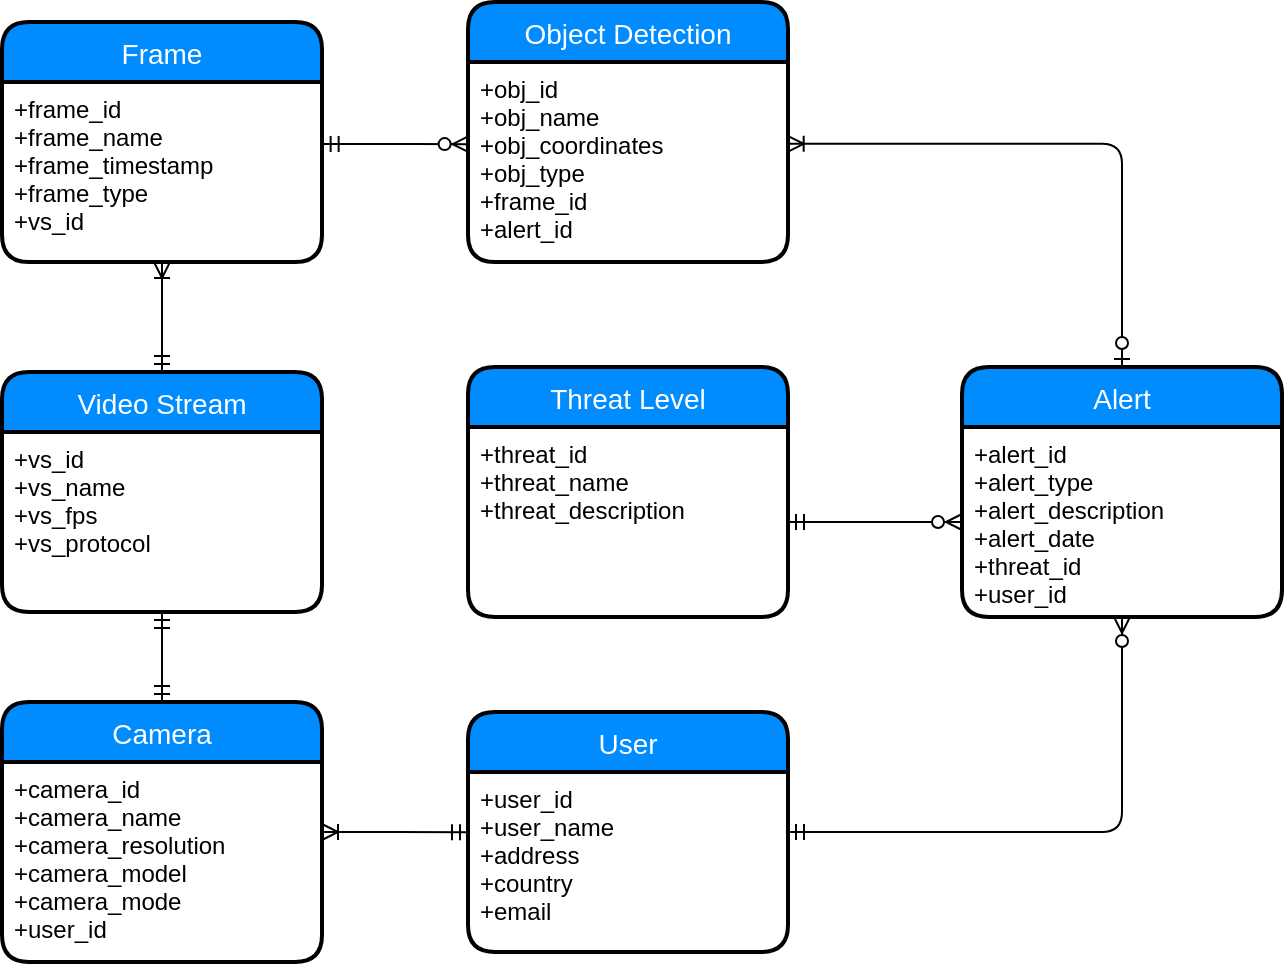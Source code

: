 <mxfile version="12.3.2" type="device" pages="2"><diagram id="tup74uOIpuLnv1wJr0i5" name="Database_Analysis"><mxGraphModel dx="2591" dy="2476" grid="1" gridSize="10" guides="1" tooltips="1" connect="1" arrows="1" fold="1" page="1" pageScale="1" pageWidth="1169" pageHeight="827" background="none" math="0" shadow="0"><root><mxCell id="0"/><mxCell id="1" parent="0"/><mxCell id="7aXt8CttHGNvfxmCszqz-5" value="Object Detection" style="swimlane;childLayout=stackLayout;horizontal=1;startSize=30;horizontalStack=0;fillColor=#008cff;fontColor=#FFFFFF;rounded=1;fontSize=14;fontStyle=0;strokeWidth=2;resizeParent=0;resizeLast=1;shadow=0;dashed=0;align=center;" parent="1" vertex="1"><mxGeometry x="-667" y="-1180" width="160" height="130" as="geometry"/></mxCell><mxCell id="7aXt8CttHGNvfxmCszqz-6" value="+obj_id&#10;+obj_name&#10;+obj_coordinates&#10;+obj_type&#10;+frame_id&#10;+alert_id" style="align=left;strokeColor=none;fillColor=none;spacingLeft=4;fontSize=12;verticalAlign=top;resizable=0;rotatable=0;part=1;" parent="7aXt8CttHGNvfxmCszqz-5" vertex="1"><mxGeometry y="30" width="160" height="100" as="geometry"/></mxCell><mxCell id="7aXt8CttHGNvfxmCszqz-19" style="edgeStyle=orthogonalEdgeStyle;rounded=0;orthogonalLoop=1;jettySize=auto;html=1;exitX=1;exitY=0.5;exitDx=0;exitDy=0;entryX=0;entryY=0.335;entryDx=0;entryDy=0;entryPerimeter=0;startArrow=ERoneToMany;startFill=0;endArrow=ERmandOne;endFill=0;" parent="1" source="7aXt8CttHGNvfxmCszqz-7" target="7aXt8CttHGNvfxmCszqz-12" edge="1"><mxGeometry relative="1" as="geometry"/></mxCell><mxCell id="7aXt8CttHGNvfxmCszqz-7" value="Camera" style="swimlane;childLayout=stackLayout;horizontal=1;startSize=30;horizontalStack=0;fillColor=#008cff;fontColor=#FFFFFF;rounded=1;fontSize=14;fontStyle=0;strokeWidth=2;resizeParent=0;resizeLast=1;shadow=0;dashed=0;align=center;" parent="1" vertex="1"><mxGeometry x="-900" y="-830" width="160" height="130" as="geometry"/></mxCell><mxCell id="7aXt8CttHGNvfxmCszqz-8" value="+camera_id&#10;+camera_name&#10;+camera_resolution&#10;+camera_model&#10;+camera_mode&#10;+user_id" style="align=left;strokeColor=none;fillColor=none;spacingLeft=4;fontSize=12;verticalAlign=top;resizable=0;rotatable=0;part=1;" parent="7aXt8CttHGNvfxmCszqz-7" vertex="1"><mxGeometry y="30" width="160" height="100" as="geometry"/></mxCell><mxCell id="7aXt8CttHGNvfxmCszqz-30" style="edgeStyle=elbowEdgeStyle;rounded=1;orthogonalLoop=1;jettySize=auto;html=1;startArrow=ERmandOne;startFill=0;endArrow=ERzeroToMany;endFill=1;exitX=1.002;exitY=0.344;exitDx=0;exitDy=0;entryX=0.002;entryY=0.411;entryDx=0;entryDy=0;exitPerimeter=0;entryPerimeter=0;" parent="1" source="7aXt8CttHGNvfxmCszqz-10" target="7aXt8CttHGNvfxmCszqz-6" edge="1"><mxGeometry relative="1" as="geometry"><mxPoint x="-757" y="-1110" as="sourcePoint"/><mxPoint x="-667" y="-1115" as="targetPoint"/></mxGeometry></mxCell><mxCell id="7aXt8CttHGNvfxmCszqz-9" value="Frame" style="swimlane;childLayout=stackLayout;horizontal=1;startSize=30;horizontalStack=0;fillColor=#008cff;fontColor=#FFFFFF;rounded=1;fontSize=14;fontStyle=0;strokeWidth=2;resizeParent=0;resizeLast=1;shadow=0;dashed=0;align=center;" parent="1" vertex="1"><mxGeometry x="-900" y="-1170" width="160" height="120" as="geometry"/></mxCell><mxCell id="7aXt8CttHGNvfxmCszqz-10" value="+frame_id&#10;+frame_name&#10;+frame_timestamp&#10;+frame_type&#10;+vs_id" style="align=left;strokeColor=none;fillColor=none;spacingLeft=4;fontSize=12;verticalAlign=top;resizable=0;rotatable=0;part=1;" parent="7aXt8CttHGNvfxmCszqz-9" vertex="1"><mxGeometry y="30" width="160" height="90" as="geometry"/></mxCell><mxCell id="7aXt8CttHGNvfxmCszqz-36" style="edgeStyle=orthogonalEdgeStyle;rounded=1;orthogonalLoop=1;jettySize=auto;html=1;exitX=1;exitY=0.5;exitDx=0;exitDy=0;entryX=0.5;entryY=1;entryDx=0;entryDy=0;startArrow=ERmandOne;startFill=0;endArrow=ERzeroToMany;endFill=1;fontColor=#FF3333;" parent="1" source="7aXt8CttHGNvfxmCszqz-11" target="7aXt8CttHGNvfxmCszqz-16" edge="1"><mxGeometry relative="1" as="geometry"><Array as="points"><mxPoint x="-340" y="-765"/></Array></mxGeometry></mxCell><mxCell id="7aXt8CttHGNvfxmCszqz-11" value="User" style="swimlane;childLayout=stackLayout;horizontal=1;startSize=30;horizontalStack=0;fillColor=#008cff;fontColor=#FFFFFF;rounded=1;fontSize=14;fontStyle=0;strokeWidth=2;resizeParent=0;resizeLast=1;shadow=0;dashed=0;align=center;" parent="1" vertex="1"><mxGeometry x="-667" y="-825" width="160" height="120" as="geometry"/></mxCell><mxCell id="7aXt8CttHGNvfxmCszqz-12" value="+user_id&#10;+user_name&#10;+address&#10;+country&#10;+email" style="align=left;strokeColor=none;fillColor=none;spacingLeft=4;fontSize=12;verticalAlign=top;resizable=0;rotatable=0;part=1;" parent="7aXt8CttHGNvfxmCszqz-11" vertex="1"><mxGeometry y="30" width="160" height="90" as="geometry"/></mxCell><mxCell id="7aXt8CttHGNvfxmCszqz-32" style="edgeStyle=orthogonalEdgeStyle;rounded=1;orthogonalLoop=1;jettySize=auto;html=1;exitX=0.5;exitY=0;exitDx=0;exitDy=0;entryX=0.999;entryY=0.409;entryDx=0;entryDy=0;startArrow=ERzeroToOne;startFill=1;endArrow=ERoneToMany;endFill=0;fontColor=#FF3333;entryPerimeter=0;" parent="1" source="7aXt8CttHGNvfxmCszqz-15" target="7aXt8CttHGNvfxmCszqz-6" edge="1"><mxGeometry relative="1" as="geometry"><Array as="points"><mxPoint x="-340" y="-1109"/></Array></mxGeometry></mxCell><mxCell id="7aXt8CttHGNvfxmCszqz-15" value="Alert" style="swimlane;childLayout=stackLayout;horizontal=1;startSize=30;horizontalStack=0;fillColor=#008cff;fontColor=#FFFFFF;rounded=1;fontSize=14;fontStyle=0;strokeWidth=2;resizeParent=0;resizeLast=1;shadow=0;dashed=0;align=center;" parent="1" vertex="1"><mxGeometry x="-420" y="-997.5" width="160" height="125" as="geometry"/></mxCell><mxCell id="7aXt8CttHGNvfxmCszqz-16" value="+alert_id&#10;+alert_type&#10;+alert_description&#10;+alert_date&#10;+threat_id&#10;+user_id" style="align=left;strokeColor=none;fillColor=none;spacingLeft=4;fontSize=12;verticalAlign=top;resizable=0;rotatable=0;part=1;" parent="7aXt8CttHGNvfxmCszqz-15" vertex="1"><mxGeometry y="30" width="160" height="95" as="geometry"/></mxCell><mxCell id="7aXt8CttHGNvfxmCszqz-17" value="Threat Level" style="swimlane;childLayout=stackLayout;horizontal=1;startSize=30;horizontalStack=0;fillColor=#008cff;fontColor=#FFFFFF;rounded=1;fontSize=14;fontStyle=0;strokeWidth=2;resizeParent=0;resizeLast=1;shadow=0;dashed=0;align=center;" parent="1" vertex="1"><mxGeometry x="-667" y="-997.5" width="160" height="125" as="geometry"/></mxCell><mxCell id="7aXt8CttHGNvfxmCszqz-18" value="+threat_id&#10;+threat_name&#10;+threat_description" style="align=left;strokeColor=none;fillColor=none;spacingLeft=4;fontSize=12;verticalAlign=top;resizable=0;rotatable=0;part=1;" parent="7aXt8CttHGNvfxmCszqz-17" vertex="1"><mxGeometry y="30" width="160" height="95" as="geometry"/></mxCell><mxCell id="7aXt8CttHGNvfxmCszqz-27" style="edgeStyle=orthogonalEdgeStyle;rounded=0;orthogonalLoop=1;jettySize=auto;html=1;exitX=0.5;exitY=0;exitDx=0;exitDy=0;entryX=0.5;entryY=1;entryDx=0;entryDy=0;startArrow=ERmandOne;startFill=0;endArrow=ERoneToMany;endFill=0;" parent="1" source="7aXt8CttHGNvfxmCszqz-20" target="7aXt8CttHGNvfxmCszqz-10" edge="1"><mxGeometry relative="1" as="geometry"/></mxCell><mxCell id="7aXt8CttHGNvfxmCszqz-20" value="Video Stream" style="swimlane;childLayout=stackLayout;horizontal=1;startSize=30;horizontalStack=0;fillColor=#008cff;fontColor=#FFFFFF;rounded=1;fontSize=14;fontStyle=0;strokeWidth=2;resizeParent=0;resizeLast=1;shadow=0;dashed=0;align=center;" parent="1" vertex="1"><mxGeometry x="-900" y="-995" width="160" height="120" as="geometry"/></mxCell><mxCell id="7aXt8CttHGNvfxmCszqz-21" value="+vs_id&#10;+vs_name&#10;+vs_fps&#10;+vs_protocol" style="align=left;strokeColor=none;fillColor=none;spacingLeft=4;fontSize=12;verticalAlign=top;resizable=0;rotatable=0;part=1;" parent="7aXt8CttHGNvfxmCszqz-20" vertex="1"><mxGeometry y="30" width="160" height="90" as="geometry"/></mxCell><mxCell id="7aXt8CttHGNvfxmCszqz-22" style="edgeStyle=orthogonalEdgeStyle;rounded=0;orthogonalLoop=1;jettySize=auto;html=1;exitX=0.5;exitY=1;exitDx=0;exitDy=0;entryX=0.5;entryY=0;entryDx=0;entryDy=0;startArrow=ERmandOne;startFill=0;endArrow=ERmandOne;endFill=0;" parent="1" source="7aXt8CttHGNvfxmCszqz-21" target="7aXt8CttHGNvfxmCszqz-7" edge="1"><mxGeometry relative="1" as="geometry"/></mxCell><mxCell id="7aXt8CttHGNvfxmCszqz-49" style="edgeStyle=orthogonalEdgeStyle;rounded=1;orthogonalLoop=1;jettySize=auto;html=1;exitX=1;exitY=0.5;exitDx=0;exitDy=0;entryX=0;entryY=0.5;entryDx=0;entryDy=0;startArrow=ERmandOne;startFill=0;endArrow=ERzeroToMany;endFill=1;fontColor=#FF3333;" parent="1" source="7aXt8CttHGNvfxmCszqz-18" target="7aXt8CttHGNvfxmCszqz-16" edge="1"><mxGeometry relative="1" as="geometry"/></mxCell></root></mxGraphModel></diagram><diagram id="hd51Xj26k78xNBTTRj5e" name="Database_ov"><mxGraphModel dx="1982" dy="3778" grid="1" gridSize="10" guides="1" tooltips="1" connect="1" arrows="1" fold="1" page="1" pageScale="1" pageWidth="1169" pageHeight="1654" math="0" shadow="0"><root><mxCell id="55HeN6xDRdBg86tzIyZ1-0"/><mxCell id="55HeN6xDRdBg86tzIyZ1-1" parent="55HeN6xDRdBg86tzIyZ1-0"/><mxCell id="rl8EqWRl758bUcIcK5Vc-0" value="&lt;span&gt;ARGOS&lt;/span&gt;" style="rounded=1;whiteSpace=wrap;html=1;dashed=1;verticalAlign=top;fontStyle=1;fillColor=#f5f5f5;strokeColor=#000000;fontColor=#333333;" parent="55HeN6xDRdBg86tzIyZ1-1" vertex="1"><mxGeometry x="-810" y="-2420" width="460" height="450" as="geometry"/></mxCell><mxCell id="rl8EqWRl758bUcIcK5Vc-29" style="edgeStyle=orthogonalEdgeStyle;rounded=1;orthogonalLoop=1;jettySize=auto;html=1;exitX=0.5;exitY=0;exitDx=0;exitDy=0;entryX=0.5;entryY=0;entryDx=0;entryDy=0;fontSize=8;" parent="55HeN6xDRdBg86tzIyZ1-1" source="rl8EqWRl758bUcIcK5Vc-25" target="rl8EqWRl758bUcIcK5Vc-3" edge="1"><mxGeometry relative="1" as="geometry"><Array as="points"><mxPoint x="-615" y="-2250"/><mxPoint x="-730" y="-2250"/></Array></mxGeometry></mxCell><mxCell id="rl8EqWRl758bUcIcK5Vc-25" value="Update" style="rounded=1;whiteSpace=wrap;html=1;strokeColor=#d6b656;fillColor=#fff2cc;fontSize=8;verticalAlign=top;fontStyle=1" parent="55HeN6xDRdBg86tzIyZ1-1" vertex="1"><mxGeometry x="-640" y="-2230" width="50" height="50" as="geometry"/></mxCell><mxCell id="rl8EqWRl758bUcIcK5Vc-9" value="&lt;font size=&quot;1&quot;&gt;&lt;b&gt;Remote Data Storage&lt;/b&gt;&lt;/font&gt;" style="rounded=1;whiteSpace=wrap;html=1;strokeColor=#6c8ebf;fillColor=#dae8fc;verticalAlign=top;fontStyle=0" parent="55HeN6xDRdBg86tzIyZ1-1" vertex="1"><mxGeometry x="-570" y="-2170" width="130" height="180" as="geometry"/></mxCell><mxCell id="rl8EqWRl758bUcIcK5Vc-11" style="edgeStyle=orthogonalEdgeStyle;rounded=1;orthogonalLoop=1;jettySize=auto;html=1;entryX=0;entryY=0.5;entryDx=0;entryDy=0;exitX=1;exitY=0.5;exitDx=0;exitDy=0;" parent="55HeN6xDRdBg86tzIyZ1-1" source="rl8EqWRl758bUcIcK5Vc-3" target="rl8EqWRl758bUcIcK5Vc-9" edge="1"><mxGeometry relative="1" as="geometry"><Array as="points"><mxPoint x="-600" y="-2145"/><mxPoint x="-600" y="-2080"/></Array><mxPoint x="-670" y="-2150" as="sourcePoint"/></mxGeometry></mxCell><mxCell id="rl8EqWRl758bUcIcK5Vc-28" style="edgeStyle=orthogonalEdgeStyle;rounded=1;orthogonalLoop=1;jettySize=auto;html=1;entryX=0.5;entryY=1;entryDx=0;entryDy=0;fontSize=8;" parent="55HeN6xDRdBg86tzIyZ1-1" target="rl8EqWRl758bUcIcK5Vc-25" edge="1"><mxGeometry relative="1" as="geometry"><mxPoint x="-670" y="-2145" as="sourcePoint"/></mxGeometry></mxCell><mxCell id="rl8EqWRl758bUcIcK5Vc-3" value="&lt;font style=&quot;font-size: 10px&quot;&gt;Local Data Storage&lt;/font&gt;" style="rounded=1;whiteSpace=wrap;html=1;strokeColor=#82b366;fillColor=#d5e8d4;verticalAlign=top;fontStyle=1" parent="55HeN6xDRdBg86tzIyZ1-1" vertex="1"><mxGeometry x="-790" y="-2225" width="120" height="160" as="geometry"/></mxCell><mxCell id="rl8EqWRl758bUcIcK5Vc-4" value="&lt;font style=&quot;font-size: 10px&quot;&gt;&lt;b&gt;External Environment&lt;/b&gt;&lt;/font&gt;" style="rounded=1;whiteSpace=wrap;html=1;strokeColor=#666666;fillColor=#f5f5f5;fontColor=#333333;fontStyle=0" parent="55HeN6xDRdBg86tzIyZ1-1" vertex="1"><mxGeometry x="-703" y="-1940" width="120" height="60" as="geometry"/></mxCell><mxCell id="rl8EqWRl758bUcIcK5Vc-6" style="edgeStyle=orthogonalEdgeStyle;rounded=0;orthogonalLoop=1;jettySize=auto;html=1;exitX=0.5;exitY=1;exitDx=0;exitDy=0;entryX=0.5;entryY=0;entryDx=0;entryDy=0;" parent="55HeN6xDRdBg86tzIyZ1-1" source="rl8EqWRl758bUcIcK5Vc-5" target="rl8EqWRl758bUcIcK5Vc-4" edge="1"><mxGeometry relative="1" as="geometry"/></mxCell><mxCell id="rl8EqWRl758bUcIcK5Vc-38" style="edgeStyle=orthogonalEdgeStyle;rounded=1;orthogonalLoop=1;jettySize=auto;html=1;exitX=0;exitY=0.5;exitDx=0;exitDy=0;fontSize=8;fontColor=#FFFFFF;startArrow=classic;startFill=1;" parent="55HeN6xDRdBg86tzIyZ1-1" source="rl8EqWRl758bUcIcK5Vc-5" target="rl8EqWRl758bUcIcK5Vc-3" edge="1"><mxGeometry relative="1" as="geometry"/></mxCell><mxCell id="rl8EqWRl758bUcIcK5Vc-5" value="&lt;font size=&quot;1&quot;&gt;&lt;b&gt;Vision Module&lt;/b&gt;&lt;/font&gt;" style="rounded=1;whiteSpace=wrap;html=1;strokeColor=#d79b00;fillColor=#ffe6cc;fontStyle=0" parent="55HeN6xDRdBg86tzIyZ1-1" vertex="1"><mxGeometry x="-696" y="-2033.5" width="106" height="50" as="geometry"/></mxCell><mxCell id="rl8EqWRl758bUcIcK5Vc-12" value="Data + Metadata&amp;nbsp;&lt;br&gt;&lt;b&gt;Upload&lt;/b&gt;" style="text;html=1;strokeColor=#82b366;fillColor=#d5e8d4;align=center;verticalAlign=middle;whiteSpace=wrap;rounded=0;dashed=1;fontSize=8;" parent="55HeN6xDRdBg86tzIyZ1-1" vertex="1"><mxGeometry x="-658" y="-2130" width="75" height="30" as="geometry"/></mxCell><mxCell id="rl8EqWRl758bUcIcK5Vc-14" value="&lt;font style=&quot;font-size: 8px&quot;&gt;Interface&lt;/font&gt;" style="text;html=1;strokeColor=#d79b00;fillColor=#ffe6cc;align=center;verticalAlign=middle;whiteSpace=wrap;rounded=0;dashed=1;fontSize=10;" parent="55HeN6xDRdBg86tzIyZ1-1" vertex="1"><mxGeometry x="-757" y="-2044.5" width="50" height="20" as="geometry"/></mxCell><mxCell id="rl8EqWRl758bUcIcK5Vc-15" value="" style="endArrow=none;dashed=1;html=1;exitX=0;exitY=0.5;exitDx=0;exitDy=0;entryX=1;entryY=0.5;entryDx=0;entryDy=0;" parent="55HeN6xDRdBg86tzIyZ1-1" source="rl8EqWRl758bUcIcK5Vc-9" target="rl8EqWRl758bUcIcK5Vc-9" edge="1"><mxGeometry width="50" height="50" relative="1" as="geometry"><mxPoint x="-390" y="-2015" as="sourcePoint"/><mxPoint x="-340" y="-2065" as="targetPoint"/></mxGeometry></mxCell><mxCell id="rl8EqWRl758bUcIcK5Vc-18" value="" style="endArrow=none;dashed=1;html=1;exitX=0;exitY=0.5;exitDx=0;exitDy=0;entryX=1;entryY=0.5;entryDx=0;entryDy=0;" parent="55HeN6xDRdBg86tzIyZ1-1" source="rl8EqWRl758bUcIcK5Vc-3" target="rl8EqWRl758bUcIcK5Vc-3" edge="1"><mxGeometry width="50" height="50" relative="1" as="geometry"><mxPoint x="-880" y="-2045" as="sourcePoint"/><mxPoint x="-830" y="-2095" as="targetPoint"/></mxGeometry></mxCell><mxCell id="rl8EqWRl758bUcIcK5Vc-20" value="" style="verticalLabelPosition=bottom;html=1;verticalAlign=top;align=center;strokeColor=none;fillColor=#333333;shape=mxgraph.azure.backup_service;dashed=1;" parent="55HeN6xDRdBg86tzIyZ1-1" vertex="1"><mxGeometry x="-755" y="-2127.5" width="50" height="45" as="geometry"/></mxCell><mxCell id="rl8EqWRl758bUcIcK5Vc-21" value="" style="html=1;aspect=fixed;strokeColor=none;shadow=0;align=center;verticalAlign=top;fillColor=#333333;shape=mxgraph.gcp2.database_3;dashed=1;" parent="55HeN6xDRdBg86tzIyZ1-1" vertex="1"><mxGeometry x="-744.5" y="-2195.5" width="29" height="41" as="geometry"/></mxCell><mxCell id="rl8EqWRl758bUcIcK5Vc-23" value="" style="pointerEvents=1;shadow=0;dashed=0;html=1;strokeColor=none;labelPosition=center;verticalLabelPosition=bottom;verticalAlign=top;align=center;fillColor=#000000;shape=mxgraph.mscae.intune.update;fontSize=8;direction=east;flipH=0;" parent="55HeN6xDRdBg86tzIyZ1-1" vertex="1"><mxGeometry x="-625" y="-2210.5" width="20" height="20" as="geometry"/></mxCell><mxCell id="rl8EqWRl758bUcIcK5Vc-31" value="" style="html=1;aspect=fixed;strokeColor=#333333;shadow=0;align=center;verticalAlign=middle;fillColor=#333333;shape=mxgraph.gcp2.database_2;fontSize=8;fontColor=#333333;" parent="55HeN6xDRdBg86tzIyZ1-1" vertex="1"><mxGeometry x="-520.5" y="-2135" width="31" height="40" as="geometry"/></mxCell><mxCell id="rl8EqWRl758bUcIcK5Vc-33" value="" style="verticalLabelPosition=bottom;html=1;verticalAlign=top;align=center;strokeColor=#333333;fillColor=#333333;shape=mxgraph.azure.cloud;fontSize=8;" parent="55HeN6xDRdBg86tzIyZ1-1" vertex="1"><mxGeometry x="-530" y="-2056" width="50" height="32.5" as="geometry"/></mxCell><mxCell id="rl8EqWRl758bUcIcK5Vc-40" value="Data + Metadata &lt;b&gt;Load&lt;/b&gt;" style="text;html=1;strokeColor=#82b366;fillColor=#d5e8d4;align=center;verticalAlign=middle;whiteSpace=wrap;rounded=0;dashed=1;fontSize=8;" parent="55HeN6xDRdBg86tzIyZ1-1" vertex="1"><mxGeometry x="-710" y="-2270" width="73" height="30" as="geometry"/></mxCell><mxCell id="XZq63Sysat9GMQZU8-v9-0" value="&lt;font size=&quot;1&quot;&gt;&lt;b&gt;Remote Client&lt;/b&gt;&lt;/font&gt;" style="rounded=1;whiteSpace=wrap;html=1;strokeColor=#6c8ebf;fillColor=#dae8fc;verticalAlign=top;" parent="55HeN6xDRdBg86tzIyZ1-1" vertex="1"><mxGeometry x="-575" y="-2385" width="135" height="190" as="geometry"/></mxCell><mxCell id="XZq63Sysat9GMQZU8-v9-17" style="edgeStyle=orthogonalEdgeStyle;rounded=1;orthogonalLoop=1;jettySize=auto;html=1;exitX=0.5;exitY=1;exitDx=0;exitDy=0;entryX=0.5;entryY=0;entryDx=0;entryDy=0;startArrow=none;startFill=0;" parent="55HeN6xDRdBg86tzIyZ1-1" source="XZq63Sysat9GMQZU8-v9-3" target="XZq63Sysat9GMQZU8-v9-4" edge="1"><mxGeometry relative="1" as="geometry"/></mxCell><mxCell id="XZq63Sysat9GMQZU8-v9-3" value="&lt;font style=&quot;font-size: 10px&quot;&gt;Query&lt;/font&gt;" style="rounded=1;whiteSpace=wrap;html=1;strokeColor=#6c8ebf;fillColor=#E8F1FC;verticalAlign=top;fontStyle=0" parent="55HeN6xDRdBg86tzIyZ1-1" vertex="1"><mxGeometry x="-562.5" y="-2350" width="110" height="30" as="geometry"/></mxCell><mxCell id="XZq63Sysat9GMQZU8-v9-8" style="edgeStyle=orthogonalEdgeStyle;rounded=1;orthogonalLoop=1;jettySize=auto;html=1;exitX=1;exitY=0.5;exitDx=0;exitDy=0;entryX=1;entryY=0.25;entryDx=0;entryDy=0;startArrow=classic;startFill=1;" parent="55HeN6xDRdBg86tzIyZ1-1" source="XZq63Sysat9GMQZU8-v9-4" target="rl8EqWRl758bUcIcK5Vc-9" edge="1"><mxGeometry relative="1" as="geometry"><Array as="points"><mxPoint x="-410" y="-2280"/><mxPoint x="-410" y="-2125"/></Array></mxGeometry></mxCell><mxCell id="XZq63Sysat9GMQZU8-v9-18" style="edgeStyle=orthogonalEdgeStyle;rounded=1;orthogonalLoop=1;jettySize=auto;html=1;exitX=0.5;exitY=1;exitDx=0;exitDy=0;entryX=0.5;entryY=0;entryDx=0;entryDy=0;startArrow=classic;startFill=1;endArrow=none;endFill=0;" parent="55HeN6xDRdBg86tzIyZ1-1" source="XZq63Sysat9GMQZU8-v9-4" target="XZq63Sysat9GMQZU8-v9-5" edge="1"><mxGeometry relative="1" as="geometry"/></mxCell><mxCell id="XZq63Sysat9GMQZU8-v9-4" value="&lt;font style=&quot;font-size: 10px&quot;&gt;Display&lt;/font&gt;" style="rounded=1;whiteSpace=wrap;html=1;strokeColor=#9673a6;fillColor=#e1d5e7;verticalAlign=top;fontStyle=0;" parent="55HeN6xDRdBg86tzIyZ1-1" vertex="1"><mxGeometry x="-562.5" y="-2295" width="110" height="30" as="geometry"/></mxCell><mxCell id="XZq63Sysat9GMQZU8-v9-5" value="&lt;font style=&quot;font-size: 10px&quot;&gt;Results&lt;/font&gt;" style="rounded=1;whiteSpace=wrap;html=1;strokeColor=#6C8EBF;fillColor=#E8F1FC;verticalAlign=top;fontStyle=0" parent="55HeN6xDRdBg86tzIyZ1-1" vertex="1"><mxGeometry x="-562.5" y="-2240" width="110" height="30" as="geometry"/></mxCell><mxCell id="XZq63Sysat9GMQZU8-v9-6" style="edgeStyle=orthogonalEdgeStyle;rounded=1;orthogonalLoop=1;jettySize=auto;html=1;exitX=1;exitY=0.25;exitDx=0;exitDy=0;entryX=1;entryY=0.5;entryDx=0;entryDy=0;startArrow=classic;startFill=1;" parent="55HeN6xDRdBg86tzIyZ1-1" source="rl8EqWRl758bUcIcK5Vc-9" target="XZq63Sysat9GMQZU8-v9-3" edge="1"><mxGeometry relative="1" as="geometry"><Array as="points"><mxPoint x="-400" y="-2125"/><mxPoint x="-400" y="-2335"/></Array></mxGeometry></mxCell><mxCell id="XZq63Sysat9GMQZU8-v9-7" style="edgeStyle=orthogonalEdgeStyle;rounded=1;orthogonalLoop=1;jettySize=auto;html=1;exitX=1;exitY=0.5;exitDx=0;exitDy=0;entryX=1;entryY=0.25;entryDx=0;entryDy=0;startArrow=classic;startFill=1;" parent="55HeN6xDRdBg86tzIyZ1-1" source="XZq63Sysat9GMQZU8-v9-5" target="rl8EqWRl758bUcIcK5Vc-9" edge="1"><mxGeometry relative="1" as="geometry"><Array as="points"><mxPoint x="-420" y="-2225"/><mxPoint x="-420" y="-2125"/></Array></mxGeometry></mxCell><mxCell id="XZq63Sysat9GMQZU8-v9-14" style="edgeStyle=orthogonalEdgeStyle;rounded=1;orthogonalLoop=1;jettySize=auto;html=1;exitX=1;exitY=0.5;exitDx=0;exitDy=0;entryX=0;entryY=0.5;entryDx=0;entryDy=0;startArrow=classic;startFill=1;" parent="55HeN6xDRdBg86tzIyZ1-1" source="XZq63Sysat9GMQZU8-v9-10" target="XZq63Sysat9GMQZU8-v9-4" edge="1"><mxGeometry relative="1" as="geometry"/></mxCell><mxCell id="XZq63Sysat9GMQZU8-v9-10" value="&lt;div&gt;&lt;span style=&quot;font-size: 10px&quot;&gt;GUI&lt;/span&gt;&lt;/div&gt;" style="rounded=1;whiteSpace=wrap;html=1;strokeColor=#b85450;fillColor=#f8cecc;verticalAlign=top;align=center;fontStyle=1" parent="55HeN6xDRdBg86tzIyZ1-1" vertex="1"><mxGeometry x="-740" y="-2385" width="73" height="95" as="geometry"/></mxCell><mxCell id="XZq63Sysat9GMQZU8-v9-13" value="" style="points=[];aspect=fixed;html=1;align=center;shadow=0;dashed=0;image;image=img/lib/allied_telesis/computer_and_terminals/Personal_Computer.svg;strokeColor=#6C8EBF;fillColor=#000000;" parent="55HeN6xDRdBg86tzIyZ1-1" vertex="1"><mxGeometry x="-724" y="-2350" width="38" height="50" as="geometry"/></mxCell><mxCell id="XZq63Sysat9GMQZU8-v9-16" style="edgeStyle=orthogonalEdgeStyle;rounded=1;orthogonalLoop=1;jettySize=auto;html=1;exitX=0.999;exitY=0.738;exitDx=0;exitDy=0;entryX=1;entryY=0.5;entryDx=0;entryDy=0;startArrow=classic;startFill=1;fillColor=#f5f5f5;strokeColor=#666666;exitPerimeter=0;" parent="55HeN6xDRdBg86tzIyZ1-1" source="rl8EqWRl758bUcIcK5Vc-9" target="XZq63Sysat9GMQZU8-v9-4" edge="1"><mxGeometry relative="1" as="geometry"><Array as="points"><mxPoint x="-430" y="-2037"/><mxPoint x="-390" y="-2037"/><mxPoint x="-390" y="-2275"/></Array></mxGeometry></mxCell><mxCell id="YW_v4MPbndxLTdc5U_Fr-1" value="&lt;font style=&quot;font-size: 8px&quot;&gt;Observation&lt;/font&gt;" style="text;html=1;strokeColor=none;fillColor=none;align=center;verticalAlign=middle;whiteSpace=wrap;rounded=0;dashed=1;fontSize=10;" parent="55HeN6xDRdBg86tzIyZ1-1" vertex="1"><mxGeometry x="-643" y="-1970" width="70" height="20" as="geometry"/></mxCell><mxCell id="YW_v4MPbndxLTdc5U_Fr-2" value="&lt;font style=&quot;font-size: 8px&quot;&gt;Access&lt;/font&gt;" style="text;html=1;align=center;verticalAlign=middle;whiteSpace=wrap;rounded=0;dashed=1;fontSize=10;fillColor=#dae8fc;strokeColor=#6c8ebf;" parent="55HeN6xDRdBg86tzIyZ1-1" vertex="1"><mxGeometry x="-414" y="-2090" width="46" height="20" as="geometry"/></mxCell></root></mxGraphModel></diagram></mxfile>